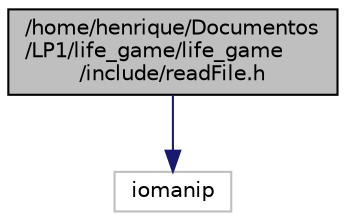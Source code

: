 digraph "/home/henrique/Documentos/LP1/life_game/life_game/include/readFile.h"
{
  edge [fontname="Helvetica",fontsize="10",labelfontname="Helvetica",labelfontsize="10"];
  node [fontname="Helvetica",fontsize="10",shape=record];
  Node0 [label="/home/henrique/Documentos\l/LP1/life_game/life_game\l/include/readFile.h",height=0.2,width=0.4,color="black", fillcolor="grey75", style="filled", fontcolor="black"];
  Node0 -> Node1 [color="midnightblue",fontsize="10",style="solid"];
  Node1 [label="iomanip",height=0.2,width=0.4,color="grey75", fillcolor="white", style="filled"];
}

